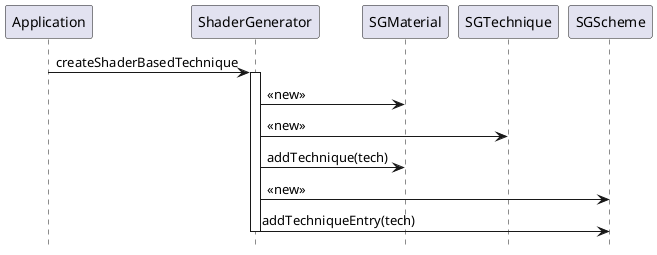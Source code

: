 @startuml
hide footbox

Application -> ShaderGenerator: createShaderBasedTechnique
activate ShaderGenerator
ShaderGenerator -> SGMaterial: << new >>
ShaderGenerator -> SGTechnique: << new >>
ShaderGenerator -> SGMaterial: addTechnique(tech)

ShaderGenerator -> SGScheme: << new >>
ShaderGenerator -> SGScheme: addTechniqueEntry(tech)
deactivate ShaderGenerator
@enduml
